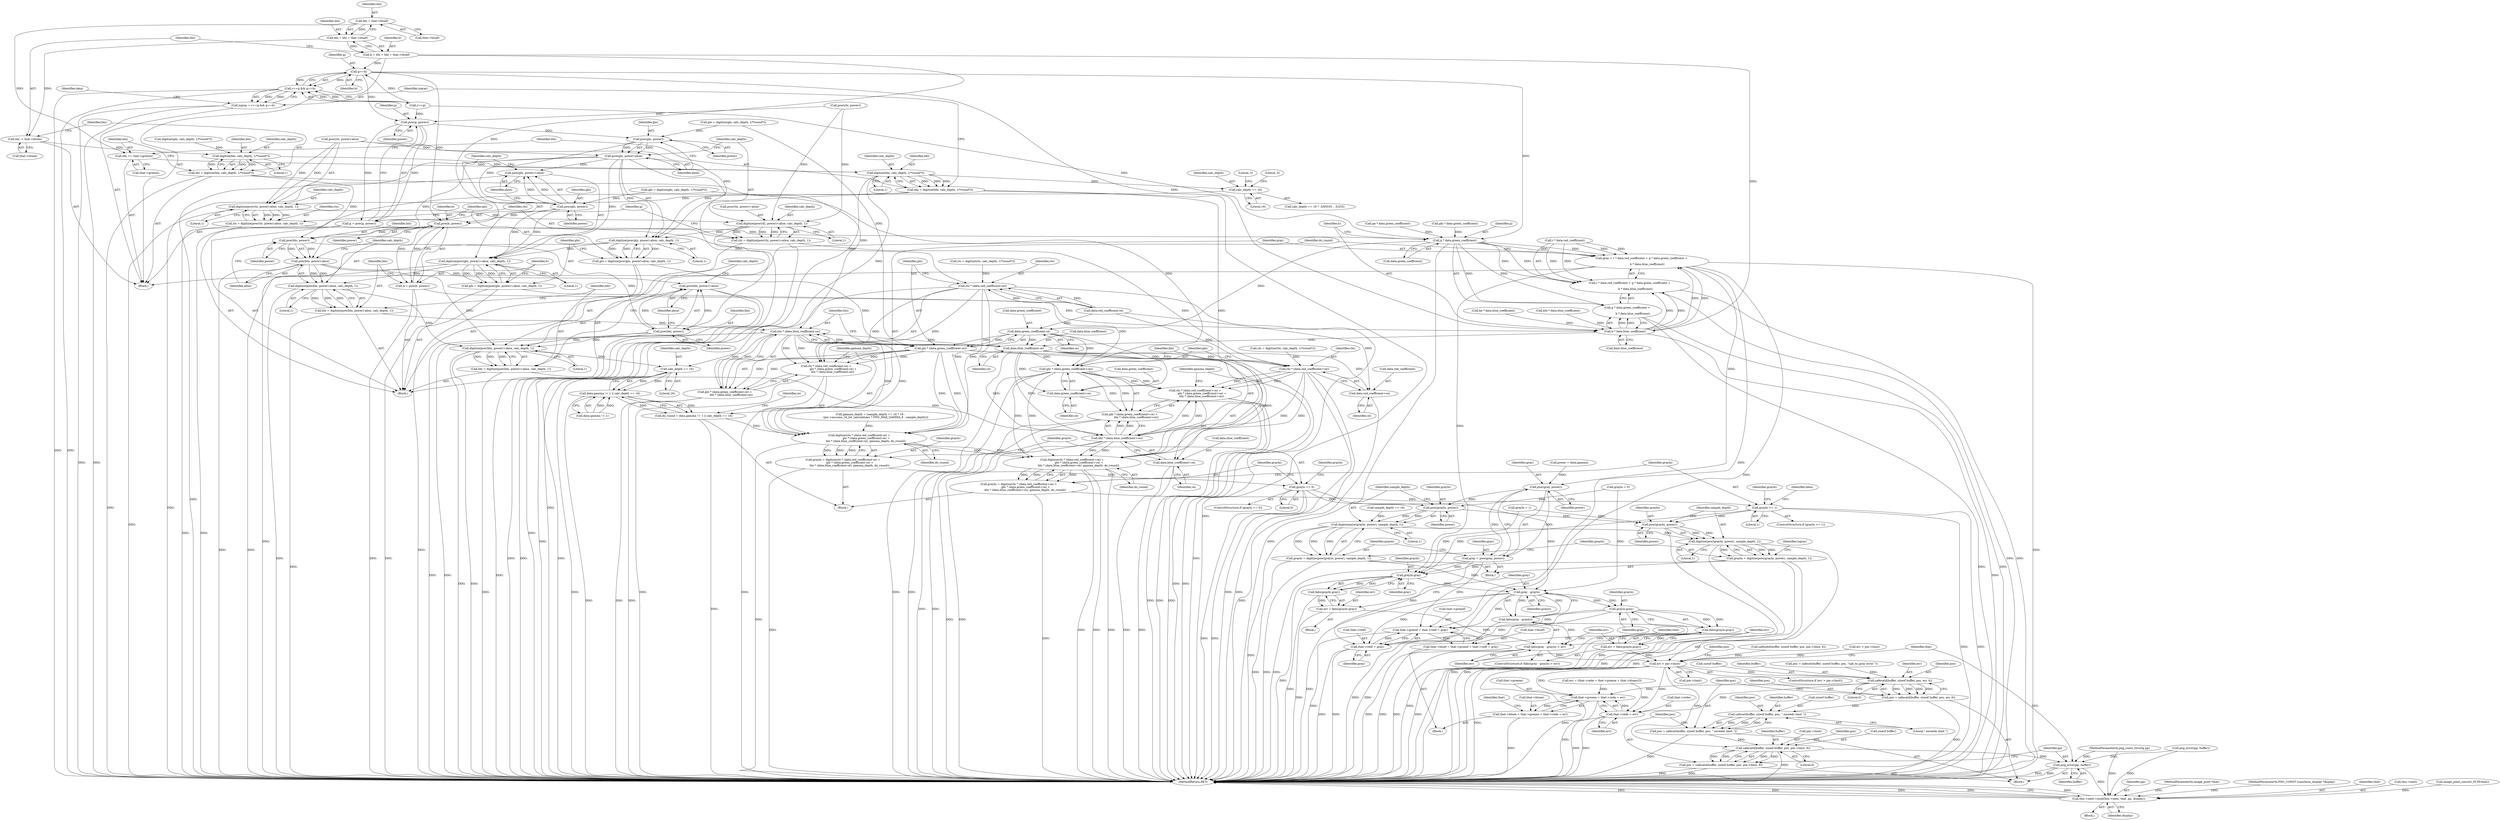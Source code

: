 digraph "1_Android_9d4853418ab2f754c2b63e091c29c5529b8b86ca_77@pointer" {
"1000756" [label="(Call,bhi = that->bluef)"];
"1000754" [label="(Call,blo = bhi = that->bluef)"];
"1000752" [label="(Call,b = blo = bhi = that->bluef)"];
"1000789" [label="(Call,g==b)"];
"1000785" [label="(Call,r==g && g==b)"];
"1000783" [label="(Call,isgray = r==g && g==b)"];
"1000847" [label="(Call,pow(g, power))"];
"1000845" [label="(Call,g = pow(g, power))"];
"1000904" [label="(Call,g * data.green_coefficient)"];
"1000895" [label="(Call,gray = r * data.red_coefficient + g * data.green_coefficient +\n\n             b * data.blue_coefficient)"];
"1001018" [label="(Call,pow(gray, power))"];
"1001016" [label="(Call,gray = pow(gray, power))"];
"1001059" [label="(Call,grayhi-gray)"];
"1001058" [label="(Call,fabs(grayhi-gray))"];
"1001056" [label="(Call,err = fabs(grayhi-gray))"];
"1001063" [label="(Call,fabs(gray - graylo) > err)"];
"1001076" [label="(Call,err > pm->limit)"];
"1001097" [label="(Call,safecatd(buffer, sizeof buffer, pos, err, 6))"];
"1001095" [label="(Call,pos = safecatd(buffer, sizeof buffer, pos, err, 6))"];
"1001106" [label="(Call,safecat(buffer, sizeof buffer, pos, \" exceeds limit \"))"];
"1001104" [label="(Call,pos = safecat(buffer, sizeof buffer, pos, \" exceeds limit \"))"];
"1001114" [label="(Call,safecatd(buffer, sizeof buffer, pos, pm->limit, 6))"];
"1001112" [label="(Call,pos = safecatd(buffer, sizeof buffer, pos, pm->limit, 6))"];
"1001123" [label="(Call,png_error(pp, buffer))"];
"1001216" [label="(Call,this->next->mod(this->next, that, pp, display))"];
"1001143" [label="(Call,that->greene = that->rede = err)"];
"1001139" [label="(Call,that->bluee = that->greene = that->rede = err)"];
"1001147" [label="(Call,that->rede = err)"];
"1001065" [label="(Call,gray - graylo)"];
"1001064" [label="(Call,fabs(gray - graylo))"];
"1001072" [label="(Call,graylo-gray)"];
"1001071" [label="(Call,fabs(graylo-gray))"];
"1001069" [label="(Call,err = fabs(graylo-gray))"];
"1001130" [label="(Call,that->greenf = that->redf = gray)"];
"1001126" [label="(Call,that->bluef = that->greenf = that->redf = gray)"];
"1001134" [label="(Call,that->redf = gray)"];
"1001024" [label="(Call,pow(graylo, power))"];
"1001023" [label="(Call,digitize(pow(graylo, power), sample_depth, 1))"];
"1001021" [label="(Call,graylo = digitize(pow(graylo, power), sample_depth, 1))"];
"1001031" [label="(Call,digitize(pow(grayhi, power), sample_depth, 1))"];
"1001029" [label="(Call,grayhi = digitize(pow(grayhi, power), sample_depth, 1))"];
"1001032" [label="(Call,pow(grayhi, power))"];
"1000897" [label="(Call,r * data.red_coefficient + g * data.green_coefficient +\n\n             b * data.blue_coefficient)"];
"1000903" [label="(Call,g * data.green_coefficient +\n\n             b * data.blue_coefficient)"];
"1000947" [label="(Call,data.green_coefficient-ce)"];
"1000945" [label="(Call,glo * (data.green_coefficient-ce))"];
"1000935" [label="(Call,digitize(rlo * (data.red_coefficient-ce) +\n                glo * (data.green_coefficient-ce) +\n               blo * (data.blue_coefficient-ce), gamma_depth, do_round))"];
"1000933" [label="(Call,graylo = digitize(rlo * (data.red_coefficient-ce) +\n                glo * (data.green_coefficient-ce) +\n               blo * (data.blue_coefficient-ce), gamma_depth, do_round))"];
"1000962" [label="(Call,graylo <= 0)"];
"1000970" [label="(Call,digitize(rhi * (data.red_coefficient+ce) +\n                ghi * (data.green_coefficient+ce) +\n               bhi * (data.blue_coefficient+ce), gamma_depth, do_round))"];
"1000968" [label="(Call,grayhi = digitize(rhi * (data.red_coefficient+ce) +\n                ghi * (data.green_coefficient+ce) +\n               bhi * (data.blue_coefficient+ce), gamma_depth, do_round))"];
"1000997" [label="(Call,grayhi >= 1)"];
"1000936" [label="(Call,rlo * (data.red_coefficient-ce) +\n                glo * (data.green_coefficient-ce) +\n               blo * (data.blue_coefficient-ce))"];
"1000944" [label="(Call,glo * (data.green_coefficient-ce) +\n               blo * (data.blue_coefficient-ce))"];
"1000954" [label="(Call,data.blue_coefficient-ce)"];
"1000952" [label="(Call,blo * (data.blue_coefficient-ce))"];
"1000972" [label="(Call,rhi * (data.red_coefficient+ce))"];
"1000971" [label="(Call,rhi * (data.red_coefficient+ce) +\n                ghi * (data.green_coefficient+ce) +\n               bhi * (data.blue_coefficient+ce))"];
"1000974" [label="(Call,data.red_coefficient+ce)"];
"1000980" [label="(Call,ghi * (data.green_coefficient+ce))"];
"1000979" [label="(Call,ghi * (data.green_coefficient+ce) +\n               bhi * (data.blue_coefficient+ce))"];
"1000982" [label="(Call,data.green_coefficient+ce)"];
"1000987" [label="(Call,bhi * (data.blue_coefficient+ce))"];
"1000989" [label="(Call,data.blue_coefficient+ce)"];
"1000854" [label="(Call,pow(glo, power))"];
"1000853" [label="(Call,pow(glo, power)-abse)"];
"1000852" [label="(Call,digitize(pow(glo, power)-abse, calc_depth, 1))"];
"1000850" [label="(Call,glo = digitize(pow(glo, power)-abse, calc_depth, 1))"];
"1000862" [label="(Call,digitize(pow(ghi, power)+abse, calc_depth, 1))"];
"1000860" [label="(Call,ghi = digitize(pow(ghi, power)+abse, calc_depth, 1))"];
"1000877" [label="(Call,digitize(pow(blo, power)-abse, calc_depth, 1))"];
"1000875" [label="(Call,blo = digitize(pow(blo, power)-abse, calc_depth, 1))"];
"1000887" [label="(Call,digitize(pow(bhi, power)+abse, calc_depth, 1))"];
"1000885" [label="(Call,bhi = digitize(pow(bhi, power)+abse, calc_depth, 1))"];
"1000924" [label="(Call,calc_depth == 16)"];
"1000918" [label="(Call,data.gamma != 1 || calc_depth == 16)"];
"1000916" [label="(Call,do_round = data.gamma != 1 || calc_depth == 16)"];
"1000863" [label="(Call,pow(ghi, power)+abse)"];
"1000878" [label="(Call,pow(blo, power)-abse)"];
"1000888" [label="(Call,pow(bhi, power)+abse)"];
"1000864" [label="(Call,pow(ghi, power))"];
"1000872" [label="(Call,pow(b, power))"];
"1000870" [label="(Call,b = pow(b, power))"];
"1000909" [label="(Call,b * data.blue_coefficient)"];
"1000879" [label="(Call,pow(blo, power))"];
"1000889" [label="(Call,pow(bhi, power))"];
"1000761" [label="(Call,blo -= that->bluee)"];
"1000768" [label="(Call,digitize(blo, calc_depth, 1/*round*/))"];
"1000766" [label="(Call,blo = digitize(blo, calc_depth, 1/*round*/))"];
"1000779" [label="(Call,digitize(bhi, calc_depth, 1/*round*/))"];
"1000777" [label="(Call,bhi = digitize(bhi, calc_depth, 1/*round*/))"];
"1000811" [label="(Call,calc_depth == 16)"];
"1000827" [label="(Call,digitize(pow(rlo, power)-abse, calc_depth, 1))"];
"1000825" [label="(Call,rlo = digitize(pow(rlo, power)-abse, calc_depth, 1))"];
"1000937" [label="(Call,rlo * (data.red_coefficient-ce))"];
"1000837" [label="(Call,digitize(pow(rhi, power)+abse, calc_depth, 1))"];
"1000835" [label="(Call,rhi = digitize(pow(rhi, power)+abse, calc_depth, 1))"];
"1000772" [label="(Call,bhi += that->greene)"];
"1000746" [label="(Call,ghi = digitize(ghi, calc_depth, 1/*round*/))"];
"1001101" [label="(Identifier,pos)"];
"1000812" [label="(Identifier,calc_depth)"];
"1000897" [label="(Call,r * data.red_coefficient + g * data.green_coefficient +\n\n             b * data.blue_coefficient)"];
"1000250" [label="(Call,ge * data.green_coefficient)"];
"1001032" [label="(Call,pow(grayhi, power))"];
"1001000" [label="(Call,grayhi = 1)"];
"1000953" [label="(Identifier,blo)"];
"1000990" [label="(Call,data.blue_coefficient)"];
"1000889" [label="(Call,pow(bhi, power))"];
"1000879" [label="(Call,pow(blo, power))"];
"1000781" [label="(Identifier,calc_depth)"];
"1001123" [label="(Call,png_error(pp, buffer))"];
"1000847" [label="(Call,pow(g, power))"];
"1000874" [label="(Identifier,power)"];
"1000851" [label="(Identifier,glo)"];
"1000854" [label="(Call,pow(glo, power))"];
"1001097" [label="(Call,safecatd(buffer, sizeof buffer, pos, err, 6))"];
"1000858" [label="(Identifier,calc_depth)"];
"1001221" [label="(Identifier,pp)"];
"1000835" [label="(Call,rhi = digitize(pow(rhi, power)+abse, calc_depth, 1))"];
"1001057" [label="(Identifier,err)"];
"1000959" [label="(Identifier,gamma_depth)"];
"1000754" [label="(Call,blo = bhi = that->bluef)"];
"1000865" [label="(Identifier,ghi)"];
"1000748" [label="(Call,digitize(ghi, calc_depth, 1/*round*/))"];
"1000887" [label="(Call,digitize(pow(bhi, power)+abse, calc_depth, 1))"];
"1000782" [label="(Literal,1)"];
"1000970" [label="(Call,digitize(rhi * (data.red_coefficient+ce) +\n                ghi * (data.green_coefficient+ce) +\n               bhi * (data.blue_coefficient+ce), gamma_depth, do_round))"];
"1000778" [label="(Identifier,bhi)"];
"1001072" [label="(Call,graylo-gray)"];
"1000998" [label="(Identifier,grayhi)"];
"1001223" [label="(MethodReturn,RET)"];
"1001033" [label="(Identifier,grayhi)"];
"1000939" [label="(Call,data.red_coefficient-ce)"];
"1000828" [label="(Call,pow(rlo, power)-abse)"];
"1001115" [label="(Identifier,buffer)"];
"1000773" [label="(Identifier,bhi)"];
"1000836" [label="(Identifier,rhi)"];
"1001151" [label="(Identifier,err)"];
"1000762" [label="(Identifier,blo)"];
"1001140" [label="(Call,that->bluee)"];
"1000890" [label="(Identifier,bhi)"];
"1000127" [label="(Block,)"];
"1000936" [label="(Call,rlo * (data.red_coefficient-ce) +\n                glo * (data.green_coefficient-ce) +\n               blo * (data.blue_coefficient-ce))"];
"1000896" [label="(Identifier,gray)"];
"1001095" [label="(Call,pos = safecatd(buffer, sizeof buffer, pos, err, 6))"];
"1001023" [label="(Call,digitize(pow(graylo, power), sample_depth, 1))"];
"1001131" [label="(Call,that->greenf)"];
"1000894" [label="(Literal,1)"];
"1001114" [label="(Call,safecatd(buffer, sizeof buffer, pos, pm->limit, 6))"];
"1001119" [label="(Call,pm->limit)"];
"1001216" [label="(Call,this->next->mod(this->next, that, pp, display))"];
"1000954" [label="(Call,data.blue_coefficient-ce)"];
"1000898" [label="(Call,r * data.red_coefficient)"];
"1000966" [label="(Identifier,graylo)"];
"1000971" [label="(Call,rhi * (data.red_coefficient+ce) +\n                ghi * (data.green_coefficient+ce) +\n               bhi * (data.blue_coefficient+ce))"];
"1000974" [label="(Call,data.red_coefficient+ce)"];
"1000969" [label="(Identifier,grayhi)"];
"1001099" [label="(Call,sizeof buffer)"];
"1001128" [label="(Identifier,that)"];
"1000839" [label="(Call,pow(rhi, power))"];
"1000783" [label="(Call,isgray = r==g && g==b)"];
"1001110" [label="(Identifier,pos)"];
"1001064" [label="(Call,fabs(gray - graylo))"];
"1001038" [label="(Identifier,isgray)"];
"1000886" [label="(Identifier,bhi)"];
"1000892" [label="(Identifier,abse)"];
"1000818" [label="(Literal,.5)"];
"1000758" [label="(Call,that->bluef)"];
"1000715" [label="(Call,rhi = digitize(rhi, calc_depth, 1/*round*/))"];
"1001034" [label="(Identifier,power)"];
"1000780" [label="(Identifier,bhi)"];
"1000929" [label="(Identifier,ce)"];
"1001001" [label="(Identifier,grayhi)"];
"1000951" [label="(Identifier,ce)"];
"1000834" [label="(Literal,1)"];
"1000522" [label="(Call,ghi * data.green_coefficient)"];
"1001019" [label="(Identifier,gray)"];
"1001006" [label="(Identifier,data)"];
"1000871" [label="(Identifier,b)"];
"1000888" [label="(Call,pow(bhi, power)+abse)"];
"1001031" [label="(Call,digitize(pow(grayhi, power), sample_depth, 1))"];
"1001134" [label="(Call,that->redf = gray)"];
"1000909" [label="(Call,b * data.blue_coefficient)"];
"1001024" [label="(Call,pow(graylo, power))"];
"1001125" [label="(Identifier,buffer)"];
"1001122" [label="(Literal,6)"];
"1000777" [label="(Call,bhi = digitize(bhi, calc_depth, 1/*round*/))"];
"1000918" [label="(Call,data.gamma != 1 || calc_depth == 16)"];
"1000771" [label="(Literal,1)"];
"1000849" [label="(Identifier,power)"];
"1000810" [label="(Call,calc_depth == 16 ? .5/65535 : .5/255)"];
"1000768" [label="(Call,digitize(blo, calc_depth, 1/*round*/))"];
"1001016" [label="(Call,gray = pow(gray, power))"];
"1001026" [label="(Identifier,power)"];
"1000917" [label="(Identifier,do_round)"];
"1001113" [label="(Identifier,pos)"];
"1001222" [label="(Identifier,display)"];
"1000960" [label="(Identifier,do_round)"];
"1000766" [label="(Call,blo = digitize(blo, calc_depth, 1/*round*/))"];
"1001148" [label="(Call,that->rede)"];
"1000964" [label="(Literal,0)"];
"1000868" [label="(Identifier,calc_depth)"];
"1000911" [label="(Call,data.blue_coefficient)"];
"1000875" [label="(Call,blo = digitize(pow(blo, power)-abse, calc_depth, 1))"];
"1000815" [label="(Literal,.5)"];
"1001061" [label="(Identifier,gray)"];
"1001107" [label="(Identifier,buffer)"];
"1000962" [label="(Call,graylo <= 0)"];
"1000642" [label="(Block,)"];
"1000872" [label="(Call,pow(b, power))"];
"1001118" [label="(Identifier,pos)"];
"1001144" [label="(Call,that->greene)"];
"1000938" [label="(Identifier,rlo)"];
"1001078" [label="(Call,pm->limit)"];
"1000884" [label="(Literal,1)"];
"1001155" [label="(Identifier,that)"];
"1000987" [label="(Call,bhi * (data.blue_coefficient+ce))"];
"1001103" [label="(Literal,6)"];
"1000926" [label="(Literal,16)"];
"1000906" [label="(Call,data.green_coefficient)"];
"1001059" [label="(Call,grayhi-gray)"];
"1000916" [label="(Call,do_round = data.gamma != 1 || calc_depth == 16)"];
"1001067" [label="(Identifier,graylo)"];
"1001070" [label="(Identifier,err)"];
"1000882" [label="(Identifier,abse)"];
"1001147" [label="(Call,that->rede = err)"];
"1000999" [label="(Literal,1)"];
"1000786" [label="(Call,r==g)"];
"1000914" [label="(Block,)"];
"1000885" [label="(Call,bhi = digitize(pow(bhi, power)+abse, calc_depth, 1))"];
"1000125" [label="(MethodParameterIn,png_const_structp pp)"];
"1000955" [label="(Call,data.blue_coefficient)"];
"1000877" [label="(Call,digitize(pow(blo, power)-abse, calc_depth, 1))"];
"1001062" [label="(ControlStructure,if (fabs(gray - graylo) > err))"];
"1000844" [label="(Literal,1)"];
"1000755" [label="(Identifier,blo)"];
"1000972" [label="(Call,rhi * (data.red_coefficient+ce))"];
"1000903" [label="(Call,g * data.green_coefficient +\n\n             b * data.blue_coefficient)"];
"1001075" [label="(ControlStructure,if (err > pm->limit))"];
"1001141" [label="(Identifier,that)"];
"1000919" [label="(Call,data.gamma != 1)"];
"1001065" [label="(Call,gray - graylo)"];
"1001021" [label="(Call,graylo = digitize(pow(graylo, power), sample_depth, 1))"];
"1000779" [label="(Call,digitize(bhi, calc_depth, 1/*round*/))"];
"1000968" [label="(Call,grayhi = digitize(rhi * (data.red_coefficient+ce) +\n                ghi * (data.green_coefficient+ce) +\n               bhi * (data.blue_coefficient+ce), gamma_depth, do_round))"];
"1000989" [label="(Call,data.blue_coefficient+ce)"];
"1001063" [label="(Call,fabs(gray - graylo) > err)"];
"1000869" [label="(Literal,1)"];
"1000833" [label="(Identifier,calc_depth)"];
"1000876" [label="(Identifier,blo)"];
"1000997" [label="(Call,grayhi >= 1)"];
"1000784" [label="(Identifier,isgray)"];
"1000946" [label="(Identifier,glo)"];
"1000893" [label="(Identifier,calc_depth)"];
"1000891" [label="(Identifier,power)"];
"1000846" [label="(Identifier,g)"];
"1001130" [label="(Call,that->greenf = that->redf = gray)"];
"1000795" [label="(Identifier,data)"];
"1000592" [label="(Call,err > pm->limit)"];
"1001039" [label="(Call,err = (that->rede + that->greene + that->bluee)/3)"];
"1001025" [label="(Identifier,graylo)"];
"1000859" [label="(Literal,1)"];
"1000774" [label="(Call,that->greene)"];
"1001096" [label="(Identifier,pos)"];
"1001098" [label="(Identifier,buffer)"];
"1000843" [label="(Identifier,calc_depth)"];
"1000904" [label="(Call,g * data.green_coefficient)"];
"1000124" [label="(MethodParameterIn,image_pixel *that)"];
"1000965" [label="(Call,graylo = 0)"];
"1001111" [label="(Literal,\" exceeds limit \")"];
"1000668" [label="(Call,sample_depth == 16)"];
"1000848" [label="(Identifier,g)"];
"1000924" [label="(Call,calc_depth == 16)"];
"1000825" [label="(Call,rlo = digitize(pow(rlo, power)-abse, calc_depth, 1))"];
"1000256" [label="(Call,be * data.blue_coefficient)"];
"1000126" [label="(MethodParameterIn,PNG_CONST transform_display *display)"];
"1001127" [label="(Call,that->bluef)"];
"1000880" [label="(Identifier,blo)"];
"1001124" [label="(Identifier,pp)"];
"1000982" [label="(Call,data.green_coefficient+ce)"];
"1001143" [label="(Call,that->greene = that->rede = err)"];
"1000870" [label="(Call,b = pow(b, power))"];
"1001112" [label="(Call,pos = safecatd(buffer, sizeof buffer, pos, pm->limit, 6))"];
"1001116" [label="(Call,sizeof buffer)"];
"1001074" [label="(Identifier,gray)"];
"1000944" [label="(Call,glo * (data.green_coefficient-ce) +\n               blo * (data.blue_coefficient-ce))"];
"1001106" [label="(Call,safecat(buffer, sizeof buffer, pos, \" exceeds limit \"))"];
"1001022" [label="(Identifier,graylo)"];
"1000856" [label="(Identifier,power)"];
"1001027" [label="(Identifier,sample_depth)"];
"1000863" [label="(Call,pow(ghi, power)+abse)"];
"1000850" [label="(Call,glo = digitize(pow(glo, power)-abse, calc_depth, 1))"];
"1000772" [label="(Call,bhi += that->greene)"];
"1001060" [label="(Identifier,grayhi)"];
"1001105" [label="(Identifier,pos)"];
"1001104" [label="(Call,pos = safecat(buffer, sizeof buffer, pos, \" exceeds limit \"))"];
"1000528" [label="(Call,bhi * data.blue_coefficient)"];
"1000769" [label="(Identifier,blo)"];
"1001020" [label="(Identifier,power)"];
"1001076" [label="(Call,err > pm->limit)"];
"1000980" [label="(Call,ghi * (data.green_coefficient+ce))"];
"1000958" [label="(Identifier,ce)"];
"1000993" [label="(Identifier,ce)"];
"1001220" [label="(Identifier,that)"];
"1000862" [label="(Call,digitize(pow(ghi, power)+abse, calc_depth, 1))"];
"1000752" [label="(Call,b = blo = bhi = that->bluef)"];
"1001138" [label="(Identifier,gray)"];
"1000994" [label="(Identifier,gamma_depth)"];
"1001018" [label="(Call,pow(gray, power))"];
"1001028" [label="(Literal,1)"];
"1000852" [label="(Call,digitize(pow(glo, power)-abse, calc_depth, 1))"];
"1001009" [label="(Block,)"];
"1000735" [label="(Call,glo = digitize(glo, calc_depth, 1/*round*/))"];
"1001217" [label="(Call,this->next)"];
"1000945" [label="(Call,glo * (data.green_coefficient-ce))"];
"1000963" [label="(Identifier,graylo)"];
"1000860" [label="(Call,ghi = digitize(pow(ghi, power)+abse, calc_depth, 1))"];
"1000995" [label="(Identifier,do_round)"];
"1000895" [label="(Call,gray = r * data.red_coefficient + g * data.green_coefficient +\n\n             b * data.blue_coefficient)"];
"1001029" [label="(Call,grayhi = digitize(pow(grayhi, power), sample_depth, 1))"];
"1001066" [label="(Identifier,gray)"];
"1001030" [label="(Identifier,grayhi)"];
"1001017" [label="(Identifier,gray)"];
"1000866" [label="(Identifier,power)"];
"1000827" [label="(Call,digitize(pow(rlo, power)-abse, calc_depth, 1))"];
"1000753" [label="(Identifier,b)"];
"1000973" [label="(Identifier,rhi)"];
"1000996" [label="(ControlStructure,if (grayhi >= 1))"];
"1000948" [label="(Call,data.green_coefficient)"];
"1000855" [label="(Identifier,glo)"];
"1000761" [label="(Call,blo -= that->bluee)"];
"1001084" [label="(Identifier,pos)"];
"1001139" [label="(Call,that->bluee = that->greene = that->rede = err)"];
"1000979" [label="(Call,ghi * (data.green_coefficient+ce) +\n               bhi * (data.blue_coefficient+ce))"];
"1000838" [label="(Call,pow(rhi, power)+abse)"];
"1000986" [label="(Identifier,ce)"];
"1000639" [label="(Call,png_error(pp, buffer))"];
"1000981" [label="(Identifier,ghi)"];
"1001056" [label="(Call,err = fabs(grayhi-gray))"];
"1000873" [label="(Identifier,b)"];
"1000937" [label="(Call,rlo * (data.red_coefficient-ce))"];
"1000790" [label="(Identifier,g)"];
"1001058" [label="(Call,fabs(grayhi-gray))"];
"1001069" [label="(Call,err = fabs(graylo-gray))"];
"1000878" [label="(Call,pow(blo, power)-abse)"];
"1000826" [label="(Identifier,rlo)"];
"1001068" [label="(Identifier,err)"];
"1000947" [label="(Call,data.green_coefficient-ce)"];
"1001011" [label="(Call,power = data.gamma)"];
"1000935" [label="(Call,digitize(rlo * (data.red_coefficient-ce) +\n                glo * (data.green_coefficient-ce) +\n               blo * (data.blue_coefficient-ce), gamma_depth, do_round))"];
"1001077" [label="(Identifier,err)"];
"1001035" [label="(Identifier,sample_depth)"];
"1000857" [label="(Identifier,abse)"];
"1000770" [label="(Identifier,calc_depth)"];
"1000704" [label="(Call,rlo = digitize(rlo, calc_depth, 1/*round*/))"];
"1000813" [label="(Literal,16)"];
"1000837" [label="(Call,digitize(pow(rhi, power)+abse, calc_depth, 1))"];
"1000910" [label="(Identifier,b)"];
"1000867" [label="(Identifier,abse)"];
"1000767" [label="(Identifier,blo)"];
"1001135" [label="(Call,that->redf)"];
"1000864" [label="(Call,pow(ghi, power))"];
"1000961" [label="(ControlStructure,if (graylo <= 0))"];
"1000145" [label="(Call,image_pixel_convert_PLTE(that))"];
"1000983" [label="(Call,data.green_coefficient)"];
"1000905" [label="(Identifier,g)"];
"1000136" [label="(Block,)"];
"1000952" [label="(Call,blo * (data.blue_coefficient-ce))"];
"1001108" [label="(Call,sizeof buffer)"];
"1000791" [label="(Identifier,b)"];
"1000975" [label="(Call,data.red_coefficient)"];
"1000789" [label="(Call,g==b)"];
"1001087" [label="(Call,pos = safecat(buffer, sizeof buffer, pos, \"rgb_to_gray error \"))"];
"1000988" [label="(Identifier,bhi)"];
"1000883" [label="(Identifier,calc_depth)"];
"1000881" [label="(Identifier,power)"];
"1000845" [label="(Call,g = pow(g, power))"];
"1000978" [label="(Identifier,ce)"];
"1001036" [label="(Literal,1)"];
"1000811" [label="(Call,calc_depth == 16)"];
"1001055" [label="(Block,)"];
"1001081" [label="(Block,)"];
"1001073" [label="(Identifier,graylo)"];
"1000756" [label="(Call,bhi = that->bluef)"];
"1000933" [label="(Call,graylo = digitize(rlo * (data.red_coefficient-ce) +\n                glo * (data.green_coefficient-ce) +\n               blo * (data.blue_coefficient-ce), gamma_depth, do_round))"];
"1000853" [label="(Call,pow(glo, power)-abse)"];
"1000757" [label="(Identifier,bhi)"];
"1000785" [label="(Call,r==g && g==b)"];
"1000630" [label="(Call,safecatd(buffer, sizeof buffer, pos, pm->limit, 6))"];
"1000665" [label="(Call,gamma_depth = (sample_depth == 16 ? 16 :\n            (pm->assume_16_bit_calculations ? PNG_MAX_GAMMA_8 : sample_depth)))"];
"1000861" [label="(Identifier,ghi)"];
"1001126" [label="(Call,that->bluef = that->greenf = that->redf = gray)"];
"1001102" [label="(Identifier,err)"];
"1000763" [label="(Call,that->bluee)"];
"1000925" [label="(Identifier,calc_depth)"];
"1000934" [label="(Identifier,graylo)"];
"1000798" [label="(Block,)"];
"1001071" [label="(Call,fabs(graylo-gray))"];
"1000756" -> "1000754"  [label="AST: "];
"1000756" -> "1000758"  [label="CFG: "];
"1000757" -> "1000756"  [label="AST: "];
"1000758" -> "1000756"  [label="AST: "];
"1000754" -> "1000756"  [label="CFG: "];
"1000756" -> "1000754"  [label="DDG: "];
"1000756" -> "1000772"  [label="DDG: "];
"1000754" -> "1000752"  [label="AST: "];
"1000755" -> "1000754"  [label="AST: "];
"1000752" -> "1000754"  [label="CFG: "];
"1000754" -> "1000752"  [label="DDG: "];
"1000754" -> "1000761"  [label="DDG: "];
"1000752" -> "1000642"  [label="AST: "];
"1000753" -> "1000752"  [label="AST: "];
"1000762" -> "1000752"  [label="CFG: "];
"1000752" -> "1000789"  [label="DDG: "];
"1000752" -> "1000872"  [label="DDG: "];
"1000752" -> "1000909"  [label="DDG: "];
"1000789" -> "1000785"  [label="AST: "];
"1000789" -> "1000791"  [label="CFG: "];
"1000790" -> "1000789"  [label="AST: "];
"1000791" -> "1000789"  [label="AST: "];
"1000785" -> "1000789"  [label="CFG: "];
"1000789" -> "1000785"  [label="DDG: "];
"1000789" -> "1000785"  [label="DDG: "];
"1000786" -> "1000789"  [label="DDG: "];
"1000789" -> "1000847"  [label="DDG: "];
"1000789" -> "1000872"  [label="DDG: "];
"1000789" -> "1000904"  [label="DDG: "];
"1000789" -> "1000909"  [label="DDG: "];
"1000785" -> "1000783"  [label="AST: "];
"1000785" -> "1000786"  [label="CFG: "];
"1000786" -> "1000785"  [label="AST: "];
"1000783" -> "1000785"  [label="CFG: "];
"1000785" -> "1001223"  [label="DDG: "];
"1000785" -> "1001223"  [label="DDG: "];
"1000785" -> "1000783"  [label="DDG: "];
"1000785" -> "1000783"  [label="DDG: "];
"1000786" -> "1000785"  [label="DDG: "];
"1000786" -> "1000785"  [label="DDG: "];
"1000783" -> "1000642"  [label="AST: "];
"1000784" -> "1000783"  [label="AST: "];
"1000795" -> "1000783"  [label="CFG: "];
"1000783" -> "1001223"  [label="DDG: "];
"1000783" -> "1001223"  [label="DDG: "];
"1000847" -> "1000845"  [label="AST: "];
"1000847" -> "1000849"  [label="CFG: "];
"1000848" -> "1000847"  [label="AST: "];
"1000849" -> "1000847"  [label="AST: "];
"1000845" -> "1000847"  [label="CFG: "];
"1000847" -> "1000845"  [label="DDG: "];
"1000847" -> "1000845"  [label="DDG: "];
"1000786" -> "1000847"  [label="DDG: "];
"1000839" -> "1000847"  [label="DDG: "];
"1000847" -> "1000854"  [label="DDG: "];
"1000845" -> "1000798"  [label="AST: "];
"1000846" -> "1000845"  [label="AST: "];
"1000851" -> "1000845"  [label="CFG: "];
"1000845" -> "1001223"  [label="DDG: "];
"1000845" -> "1000904"  [label="DDG: "];
"1000904" -> "1000903"  [label="AST: "];
"1000904" -> "1000906"  [label="CFG: "];
"1000905" -> "1000904"  [label="AST: "];
"1000906" -> "1000904"  [label="AST: "];
"1000910" -> "1000904"  [label="CFG: "];
"1000904" -> "1001223"  [label="DDG: "];
"1000904" -> "1000895"  [label="DDG: "];
"1000904" -> "1000895"  [label="DDG: "];
"1000904" -> "1000897"  [label="DDG: "];
"1000904" -> "1000897"  [label="DDG: "];
"1000904" -> "1000903"  [label="DDG: "];
"1000904" -> "1000903"  [label="DDG: "];
"1000786" -> "1000904"  [label="DDG: "];
"1000522" -> "1000904"  [label="DDG: "];
"1000250" -> "1000904"  [label="DDG: "];
"1000904" -> "1000947"  [label="DDG: "];
"1000895" -> "1000642"  [label="AST: "];
"1000895" -> "1000897"  [label="CFG: "];
"1000896" -> "1000895"  [label="AST: "];
"1000897" -> "1000895"  [label="AST: "];
"1000917" -> "1000895"  [label="CFG: "];
"1000895" -> "1001223"  [label="DDG: "];
"1000898" -> "1000895"  [label="DDG: "];
"1000898" -> "1000895"  [label="DDG: "];
"1000909" -> "1000895"  [label="DDG: "];
"1000909" -> "1000895"  [label="DDG: "];
"1000895" -> "1001018"  [label="DDG: "];
"1000895" -> "1001059"  [label="DDG: "];
"1000895" -> "1001130"  [label="DDG: "];
"1000895" -> "1001134"  [label="DDG: "];
"1001018" -> "1001016"  [label="AST: "];
"1001018" -> "1001020"  [label="CFG: "];
"1001019" -> "1001018"  [label="AST: "];
"1001020" -> "1001018"  [label="AST: "];
"1001016" -> "1001018"  [label="CFG: "];
"1001018" -> "1001016"  [label="DDG: "];
"1001018" -> "1001016"  [label="DDG: "];
"1001011" -> "1001018"  [label="DDG: "];
"1001018" -> "1001024"  [label="DDG: "];
"1001016" -> "1001009"  [label="AST: "];
"1001017" -> "1001016"  [label="AST: "];
"1001022" -> "1001016"  [label="CFG: "];
"1001016" -> "1001223"  [label="DDG: "];
"1001016" -> "1001059"  [label="DDG: "];
"1001016" -> "1001130"  [label="DDG: "];
"1001016" -> "1001134"  [label="DDG: "];
"1001059" -> "1001058"  [label="AST: "];
"1001059" -> "1001061"  [label="CFG: "];
"1001060" -> "1001059"  [label="AST: "];
"1001061" -> "1001059"  [label="AST: "];
"1001058" -> "1001059"  [label="CFG: "];
"1001059" -> "1001223"  [label="DDG: "];
"1001059" -> "1001058"  [label="DDG: "];
"1001059" -> "1001058"  [label="DDG: "];
"1000997" -> "1001059"  [label="DDG: "];
"1001000" -> "1001059"  [label="DDG: "];
"1001029" -> "1001059"  [label="DDG: "];
"1001059" -> "1001065"  [label="DDG: "];
"1001058" -> "1001056"  [label="AST: "];
"1001056" -> "1001058"  [label="CFG: "];
"1001058" -> "1001223"  [label="DDG: "];
"1001058" -> "1001056"  [label="DDG: "];
"1001056" -> "1001055"  [label="AST: "];
"1001057" -> "1001056"  [label="AST: "];
"1001066" -> "1001056"  [label="CFG: "];
"1001056" -> "1001223"  [label="DDG: "];
"1001056" -> "1001063"  [label="DDG: "];
"1001063" -> "1001062"  [label="AST: "];
"1001063" -> "1001068"  [label="CFG: "];
"1001064" -> "1001063"  [label="AST: "];
"1001068" -> "1001063"  [label="AST: "];
"1001070" -> "1001063"  [label="CFG: "];
"1001077" -> "1001063"  [label="CFG: "];
"1001063" -> "1001223"  [label="DDG: "];
"1001063" -> "1001223"  [label="DDG: "];
"1001064" -> "1001063"  [label="DDG: "];
"1001063" -> "1001076"  [label="DDG: "];
"1001076" -> "1001075"  [label="AST: "];
"1001076" -> "1001078"  [label="CFG: "];
"1001077" -> "1001076"  [label="AST: "];
"1001078" -> "1001076"  [label="AST: "];
"1001084" -> "1001076"  [label="CFG: "];
"1001128" -> "1001076"  [label="CFG: "];
"1001076" -> "1001223"  [label="DDG: "];
"1001076" -> "1001223"  [label="DDG: "];
"1001069" -> "1001076"  [label="DDG: "];
"1000630" -> "1001076"  [label="DDG: "];
"1000592" -> "1001076"  [label="DDG: "];
"1001076" -> "1001097"  [label="DDG: "];
"1001076" -> "1001114"  [label="DDG: "];
"1001076" -> "1001143"  [label="DDG: "];
"1001076" -> "1001147"  [label="DDG: "];
"1001097" -> "1001095"  [label="AST: "];
"1001097" -> "1001103"  [label="CFG: "];
"1001098" -> "1001097"  [label="AST: "];
"1001099" -> "1001097"  [label="AST: "];
"1001101" -> "1001097"  [label="AST: "];
"1001102" -> "1001097"  [label="AST: "];
"1001103" -> "1001097"  [label="AST: "];
"1001095" -> "1001097"  [label="CFG: "];
"1001097" -> "1001095"  [label="DDG: "];
"1001097" -> "1001095"  [label="DDG: "];
"1001097" -> "1001095"  [label="DDG: "];
"1001097" -> "1001095"  [label="DDG: "];
"1001087" -> "1001097"  [label="DDG: "];
"1001097" -> "1001143"  [label="DDG: "];
"1001097" -> "1001147"  [label="DDG: "];
"1001095" -> "1001081"  [label="AST: "];
"1001096" -> "1001095"  [label="AST: "];
"1001105" -> "1001095"  [label="CFG: "];
"1001095" -> "1001223"  [label="DDG: "];
"1001095" -> "1001106"  [label="DDG: "];
"1001106" -> "1001104"  [label="AST: "];
"1001106" -> "1001111"  [label="CFG: "];
"1001107" -> "1001106"  [label="AST: "];
"1001108" -> "1001106"  [label="AST: "];
"1001110" -> "1001106"  [label="AST: "];
"1001111" -> "1001106"  [label="AST: "];
"1001104" -> "1001106"  [label="CFG: "];
"1001106" -> "1001104"  [label="DDG: "];
"1001106" -> "1001104"  [label="DDG: "];
"1001106" -> "1001104"  [label="DDG: "];
"1001104" -> "1001081"  [label="AST: "];
"1001105" -> "1001104"  [label="AST: "];
"1001113" -> "1001104"  [label="CFG: "];
"1001104" -> "1001223"  [label="DDG: "];
"1001104" -> "1001114"  [label="DDG: "];
"1001114" -> "1001112"  [label="AST: "];
"1001114" -> "1001122"  [label="CFG: "];
"1001115" -> "1001114"  [label="AST: "];
"1001116" -> "1001114"  [label="AST: "];
"1001118" -> "1001114"  [label="AST: "];
"1001119" -> "1001114"  [label="AST: "];
"1001122" -> "1001114"  [label="AST: "];
"1001112" -> "1001114"  [label="CFG: "];
"1001114" -> "1001223"  [label="DDG: "];
"1001114" -> "1001112"  [label="DDG: "];
"1001114" -> "1001112"  [label="DDG: "];
"1001114" -> "1001112"  [label="DDG: "];
"1001114" -> "1001112"  [label="DDG: "];
"1001114" -> "1001123"  [label="DDG: "];
"1001112" -> "1001081"  [label="AST: "];
"1001113" -> "1001112"  [label="AST: "];
"1001124" -> "1001112"  [label="CFG: "];
"1001112" -> "1001223"  [label="DDG: "];
"1001112" -> "1001223"  [label="DDG: "];
"1001123" -> "1001081"  [label="AST: "];
"1001123" -> "1001125"  [label="CFG: "];
"1001124" -> "1001123"  [label="AST: "];
"1001125" -> "1001123"  [label="AST: "];
"1001128" -> "1001123"  [label="CFG: "];
"1001123" -> "1001223"  [label="DDG: "];
"1001123" -> "1001223"  [label="DDG: "];
"1000639" -> "1001123"  [label="DDG: "];
"1000125" -> "1001123"  [label="DDG: "];
"1001123" -> "1001216"  [label="DDG: "];
"1001216" -> "1000127"  [label="AST: "];
"1001216" -> "1001222"  [label="CFG: "];
"1001217" -> "1001216"  [label="AST: "];
"1001220" -> "1001216"  [label="AST: "];
"1001221" -> "1001216"  [label="AST: "];
"1001222" -> "1001216"  [label="AST: "];
"1001223" -> "1001216"  [label="CFG: "];
"1001216" -> "1001223"  [label="DDG: "];
"1001216" -> "1001223"  [label="DDG: "];
"1001216" -> "1001223"  [label="DDG: "];
"1001216" -> "1001223"  [label="DDG: "];
"1001216" -> "1001223"  [label="DDG: "];
"1000145" -> "1001216"  [label="DDG: "];
"1000124" -> "1001216"  [label="DDG: "];
"1000639" -> "1001216"  [label="DDG: "];
"1000125" -> "1001216"  [label="DDG: "];
"1000126" -> "1001216"  [label="DDG: "];
"1001143" -> "1001139"  [label="AST: "];
"1001143" -> "1001147"  [label="CFG: "];
"1001144" -> "1001143"  [label="AST: "];
"1001147" -> "1001143"  [label="AST: "];
"1001139" -> "1001143"  [label="CFG: "];
"1001143" -> "1001223"  [label="DDG: "];
"1001143" -> "1001139"  [label="DDG: "];
"1001147" -> "1001143"  [label="DDG: "];
"1001039" -> "1001143"  [label="DDG: "];
"1001139" -> "1000136"  [label="AST: "];
"1001140" -> "1001139"  [label="AST: "];
"1001155" -> "1001139"  [label="CFG: "];
"1001139" -> "1001223"  [label="DDG: "];
"1001147" -> "1001151"  [label="CFG: "];
"1001148" -> "1001147"  [label="AST: "];
"1001151" -> "1001147"  [label="AST: "];
"1001147" -> "1001223"  [label="DDG: "];
"1001147" -> "1001223"  [label="DDG: "];
"1001039" -> "1001147"  [label="DDG: "];
"1001065" -> "1001064"  [label="AST: "];
"1001065" -> "1001067"  [label="CFG: "];
"1001066" -> "1001065"  [label="AST: "];
"1001067" -> "1001065"  [label="AST: "];
"1001064" -> "1001065"  [label="CFG: "];
"1001065" -> "1001223"  [label="DDG: "];
"1001065" -> "1001064"  [label="DDG: "];
"1001065" -> "1001064"  [label="DDG: "];
"1000965" -> "1001065"  [label="DDG: "];
"1000962" -> "1001065"  [label="DDG: "];
"1001021" -> "1001065"  [label="DDG: "];
"1001065" -> "1001072"  [label="DDG: "];
"1001065" -> "1001072"  [label="DDG: "];
"1001065" -> "1001130"  [label="DDG: "];
"1001065" -> "1001134"  [label="DDG: "];
"1001068" -> "1001064"  [label="CFG: "];
"1001064" -> "1001223"  [label="DDG: "];
"1001072" -> "1001071"  [label="AST: "];
"1001072" -> "1001074"  [label="CFG: "];
"1001073" -> "1001072"  [label="AST: "];
"1001074" -> "1001072"  [label="AST: "];
"1001071" -> "1001072"  [label="CFG: "];
"1001072" -> "1001223"  [label="DDG: "];
"1001072" -> "1001071"  [label="DDG: "];
"1001072" -> "1001071"  [label="DDG: "];
"1001072" -> "1001130"  [label="DDG: "];
"1001072" -> "1001134"  [label="DDG: "];
"1001071" -> "1001069"  [label="AST: "];
"1001069" -> "1001071"  [label="CFG: "];
"1001071" -> "1001223"  [label="DDG: "];
"1001071" -> "1001069"  [label="DDG: "];
"1001069" -> "1001062"  [label="AST: "];
"1001070" -> "1001069"  [label="AST: "];
"1001077" -> "1001069"  [label="CFG: "];
"1001069" -> "1001223"  [label="DDG: "];
"1001130" -> "1001126"  [label="AST: "];
"1001130" -> "1001134"  [label="CFG: "];
"1001131" -> "1001130"  [label="AST: "];
"1001134" -> "1001130"  [label="AST: "];
"1001126" -> "1001130"  [label="CFG: "];
"1001130" -> "1001223"  [label="DDG: "];
"1001130" -> "1001126"  [label="DDG: "];
"1001134" -> "1001130"  [label="DDG: "];
"1001126" -> "1000136"  [label="AST: "];
"1001127" -> "1001126"  [label="AST: "];
"1001141" -> "1001126"  [label="CFG: "];
"1001126" -> "1001223"  [label="DDG: "];
"1001134" -> "1001138"  [label="CFG: "];
"1001135" -> "1001134"  [label="AST: "];
"1001138" -> "1001134"  [label="AST: "];
"1001134" -> "1001223"  [label="DDG: "];
"1001134" -> "1001223"  [label="DDG: "];
"1001024" -> "1001023"  [label="AST: "];
"1001024" -> "1001026"  [label="CFG: "];
"1001025" -> "1001024"  [label="AST: "];
"1001026" -> "1001024"  [label="AST: "];
"1001027" -> "1001024"  [label="CFG: "];
"1001024" -> "1001023"  [label="DDG: "];
"1001024" -> "1001023"  [label="DDG: "];
"1000965" -> "1001024"  [label="DDG: "];
"1000962" -> "1001024"  [label="DDG: "];
"1001024" -> "1001032"  [label="DDG: "];
"1001023" -> "1001021"  [label="AST: "];
"1001023" -> "1001028"  [label="CFG: "];
"1001027" -> "1001023"  [label="AST: "];
"1001028" -> "1001023"  [label="AST: "];
"1001021" -> "1001023"  [label="CFG: "];
"1001023" -> "1001223"  [label="DDG: "];
"1001023" -> "1001021"  [label="DDG: "];
"1001023" -> "1001021"  [label="DDG: "];
"1001023" -> "1001021"  [label="DDG: "];
"1000668" -> "1001023"  [label="DDG: "];
"1001023" -> "1001031"  [label="DDG: "];
"1001021" -> "1001009"  [label="AST: "];
"1001022" -> "1001021"  [label="AST: "];
"1001030" -> "1001021"  [label="CFG: "];
"1001021" -> "1001223"  [label="DDG: "];
"1001021" -> "1001223"  [label="DDG: "];
"1001031" -> "1001029"  [label="AST: "];
"1001031" -> "1001036"  [label="CFG: "];
"1001032" -> "1001031"  [label="AST: "];
"1001035" -> "1001031"  [label="AST: "];
"1001036" -> "1001031"  [label="AST: "];
"1001029" -> "1001031"  [label="CFG: "];
"1001031" -> "1001223"  [label="DDG: "];
"1001031" -> "1001223"  [label="DDG: "];
"1001031" -> "1001029"  [label="DDG: "];
"1001031" -> "1001029"  [label="DDG: "];
"1001031" -> "1001029"  [label="DDG: "];
"1001032" -> "1001031"  [label="DDG: "];
"1001032" -> "1001031"  [label="DDG: "];
"1001029" -> "1001009"  [label="AST: "];
"1001030" -> "1001029"  [label="AST: "];
"1001038" -> "1001029"  [label="CFG: "];
"1001029" -> "1001223"  [label="DDG: "];
"1001029" -> "1001223"  [label="DDG: "];
"1001032" -> "1001034"  [label="CFG: "];
"1001033" -> "1001032"  [label="AST: "];
"1001034" -> "1001032"  [label="AST: "];
"1001035" -> "1001032"  [label="CFG: "];
"1001032" -> "1001223"  [label="DDG: "];
"1000997" -> "1001032"  [label="DDG: "];
"1001000" -> "1001032"  [label="DDG: "];
"1000897" -> "1000903"  [label="CFG: "];
"1000898" -> "1000897"  [label="AST: "];
"1000903" -> "1000897"  [label="AST: "];
"1000897" -> "1001223"  [label="DDG: "];
"1000897" -> "1001223"  [label="DDG: "];
"1000898" -> "1000897"  [label="DDG: "];
"1000898" -> "1000897"  [label="DDG: "];
"1000909" -> "1000897"  [label="DDG: "];
"1000909" -> "1000897"  [label="DDG: "];
"1000903" -> "1000909"  [label="CFG: "];
"1000909" -> "1000903"  [label="AST: "];
"1000903" -> "1001223"  [label="DDG: "];
"1000903" -> "1001223"  [label="DDG: "];
"1000909" -> "1000903"  [label="DDG: "];
"1000909" -> "1000903"  [label="DDG: "];
"1000947" -> "1000945"  [label="AST: "];
"1000947" -> "1000951"  [label="CFG: "];
"1000948" -> "1000947"  [label="AST: "];
"1000951" -> "1000947"  [label="AST: "];
"1000945" -> "1000947"  [label="CFG: "];
"1000947" -> "1000945"  [label="DDG: "];
"1000947" -> "1000945"  [label="DDG: "];
"1000939" -> "1000947"  [label="DDG: "];
"1000947" -> "1000954"  [label="DDG: "];
"1000947" -> "1000980"  [label="DDG: "];
"1000947" -> "1000982"  [label="DDG: "];
"1000945" -> "1000944"  [label="AST: "];
"1000946" -> "1000945"  [label="AST: "];
"1000953" -> "1000945"  [label="CFG: "];
"1000945" -> "1001223"  [label="DDG: "];
"1000945" -> "1001223"  [label="DDG: "];
"1000945" -> "1000935"  [label="DDG: "];
"1000945" -> "1000935"  [label="DDG: "];
"1000945" -> "1000936"  [label="DDG: "];
"1000945" -> "1000936"  [label="DDG: "];
"1000945" -> "1000944"  [label="DDG: "];
"1000945" -> "1000944"  [label="DDG: "];
"1000850" -> "1000945"  [label="DDG: "];
"1000735" -> "1000945"  [label="DDG: "];
"1000935" -> "1000933"  [label="AST: "];
"1000935" -> "1000960"  [label="CFG: "];
"1000936" -> "1000935"  [label="AST: "];
"1000959" -> "1000935"  [label="AST: "];
"1000960" -> "1000935"  [label="AST: "];
"1000933" -> "1000935"  [label="CFG: "];
"1000935" -> "1001223"  [label="DDG: "];
"1000935" -> "1000933"  [label="DDG: "];
"1000935" -> "1000933"  [label="DDG: "];
"1000935" -> "1000933"  [label="DDG: "];
"1000937" -> "1000935"  [label="DDG: "];
"1000937" -> "1000935"  [label="DDG: "];
"1000952" -> "1000935"  [label="DDG: "];
"1000952" -> "1000935"  [label="DDG: "];
"1000665" -> "1000935"  [label="DDG: "];
"1000916" -> "1000935"  [label="DDG: "];
"1000935" -> "1000970"  [label="DDG: "];
"1000935" -> "1000970"  [label="DDG: "];
"1000933" -> "1000914"  [label="AST: "];
"1000934" -> "1000933"  [label="AST: "];
"1000963" -> "1000933"  [label="CFG: "];
"1000933" -> "1001223"  [label="DDG: "];
"1000933" -> "1000962"  [label="DDG: "];
"1000962" -> "1000961"  [label="AST: "];
"1000962" -> "1000964"  [label="CFG: "];
"1000963" -> "1000962"  [label="AST: "];
"1000964" -> "1000962"  [label="AST: "];
"1000966" -> "1000962"  [label="CFG: "];
"1000969" -> "1000962"  [label="CFG: "];
"1000962" -> "1001223"  [label="DDG: "];
"1000962" -> "1001223"  [label="DDG: "];
"1000970" -> "1000968"  [label="AST: "];
"1000970" -> "1000995"  [label="CFG: "];
"1000971" -> "1000970"  [label="AST: "];
"1000994" -> "1000970"  [label="AST: "];
"1000995" -> "1000970"  [label="AST: "];
"1000968" -> "1000970"  [label="CFG: "];
"1000970" -> "1001223"  [label="DDG: "];
"1000970" -> "1001223"  [label="DDG: "];
"1000970" -> "1001223"  [label="DDG: "];
"1000970" -> "1000968"  [label="DDG: "];
"1000970" -> "1000968"  [label="DDG: "];
"1000970" -> "1000968"  [label="DDG: "];
"1000972" -> "1000970"  [label="DDG: "];
"1000972" -> "1000970"  [label="DDG: "];
"1000980" -> "1000970"  [label="DDG: "];
"1000980" -> "1000970"  [label="DDG: "];
"1000987" -> "1000970"  [label="DDG: "];
"1000987" -> "1000970"  [label="DDG: "];
"1000968" -> "1000914"  [label="AST: "];
"1000969" -> "1000968"  [label="AST: "];
"1000998" -> "1000968"  [label="CFG: "];
"1000968" -> "1001223"  [label="DDG: "];
"1000968" -> "1000997"  [label="DDG: "];
"1000997" -> "1000996"  [label="AST: "];
"1000997" -> "1000999"  [label="CFG: "];
"1000998" -> "1000997"  [label="AST: "];
"1000999" -> "1000997"  [label="AST: "];
"1001001" -> "1000997"  [label="CFG: "];
"1001006" -> "1000997"  [label="CFG: "];
"1000997" -> "1001223"  [label="DDG: "];
"1000997" -> "1001223"  [label="DDG: "];
"1000936" -> "1000944"  [label="CFG: "];
"1000937" -> "1000936"  [label="AST: "];
"1000944" -> "1000936"  [label="AST: "];
"1000959" -> "1000936"  [label="CFG: "];
"1000936" -> "1001223"  [label="DDG: "];
"1000936" -> "1001223"  [label="DDG: "];
"1000937" -> "1000936"  [label="DDG: "];
"1000937" -> "1000936"  [label="DDG: "];
"1000952" -> "1000936"  [label="DDG: "];
"1000952" -> "1000936"  [label="DDG: "];
"1000944" -> "1000952"  [label="CFG: "];
"1000952" -> "1000944"  [label="AST: "];
"1000944" -> "1001223"  [label="DDG: "];
"1000944" -> "1001223"  [label="DDG: "];
"1000952" -> "1000944"  [label="DDG: "];
"1000952" -> "1000944"  [label="DDG: "];
"1000954" -> "1000952"  [label="AST: "];
"1000954" -> "1000958"  [label="CFG: "];
"1000955" -> "1000954"  [label="AST: "];
"1000958" -> "1000954"  [label="AST: "];
"1000952" -> "1000954"  [label="CFG: "];
"1000954" -> "1000952"  [label="DDG: "];
"1000954" -> "1000952"  [label="DDG: "];
"1000909" -> "1000954"  [label="DDG: "];
"1000954" -> "1000972"  [label="DDG: "];
"1000954" -> "1000974"  [label="DDG: "];
"1000954" -> "1000980"  [label="DDG: "];
"1000954" -> "1000982"  [label="DDG: "];
"1000954" -> "1000987"  [label="DDG: "];
"1000954" -> "1000987"  [label="DDG: "];
"1000954" -> "1000989"  [label="DDG: "];
"1000954" -> "1000989"  [label="DDG: "];
"1000953" -> "1000952"  [label="AST: "];
"1000952" -> "1001223"  [label="DDG: "];
"1000952" -> "1001223"  [label="DDG: "];
"1000766" -> "1000952"  [label="DDG: "];
"1000875" -> "1000952"  [label="DDG: "];
"1000972" -> "1000971"  [label="AST: "];
"1000972" -> "1000974"  [label="CFG: "];
"1000973" -> "1000972"  [label="AST: "];
"1000974" -> "1000972"  [label="AST: "];
"1000981" -> "1000972"  [label="CFG: "];
"1000972" -> "1001223"  [label="DDG: "];
"1000972" -> "1001223"  [label="DDG: "];
"1000972" -> "1000971"  [label="DDG: "];
"1000972" -> "1000971"  [label="DDG: "];
"1000715" -> "1000972"  [label="DDG: "];
"1000835" -> "1000972"  [label="DDG: "];
"1000939" -> "1000972"  [label="DDG: "];
"1000971" -> "1000979"  [label="CFG: "];
"1000979" -> "1000971"  [label="AST: "];
"1000994" -> "1000971"  [label="CFG: "];
"1000971" -> "1001223"  [label="DDG: "];
"1000971" -> "1001223"  [label="DDG: "];
"1000980" -> "1000971"  [label="DDG: "];
"1000980" -> "1000971"  [label="DDG: "];
"1000987" -> "1000971"  [label="DDG: "];
"1000987" -> "1000971"  [label="DDG: "];
"1000974" -> "1000978"  [label="CFG: "];
"1000975" -> "1000974"  [label="AST: "];
"1000978" -> "1000974"  [label="AST: "];
"1000974" -> "1001223"  [label="DDG: "];
"1000939" -> "1000974"  [label="DDG: "];
"1000980" -> "1000979"  [label="AST: "];
"1000980" -> "1000982"  [label="CFG: "];
"1000981" -> "1000980"  [label="AST: "];
"1000982" -> "1000980"  [label="AST: "];
"1000988" -> "1000980"  [label="CFG: "];
"1000980" -> "1001223"  [label="DDG: "];
"1000980" -> "1001223"  [label="DDG: "];
"1000980" -> "1000979"  [label="DDG: "];
"1000980" -> "1000979"  [label="DDG: "];
"1000746" -> "1000980"  [label="DDG: "];
"1000860" -> "1000980"  [label="DDG: "];
"1000979" -> "1000987"  [label="CFG: "];
"1000987" -> "1000979"  [label="AST: "];
"1000979" -> "1001223"  [label="DDG: "];
"1000979" -> "1001223"  [label="DDG: "];
"1000987" -> "1000979"  [label="DDG: "];
"1000987" -> "1000979"  [label="DDG: "];
"1000982" -> "1000986"  [label="CFG: "];
"1000983" -> "1000982"  [label="AST: "];
"1000986" -> "1000982"  [label="AST: "];
"1000982" -> "1001223"  [label="DDG: "];
"1000987" -> "1000989"  [label="CFG: "];
"1000988" -> "1000987"  [label="AST: "];
"1000989" -> "1000987"  [label="AST: "];
"1000987" -> "1001223"  [label="DDG: "];
"1000987" -> "1001223"  [label="DDG: "];
"1000885" -> "1000987"  [label="DDG: "];
"1000777" -> "1000987"  [label="DDG: "];
"1000989" -> "1000993"  [label="CFG: "];
"1000990" -> "1000989"  [label="AST: "];
"1000993" -> "1000989"  [label="AST: "];
"1000989" -> "1001223"  [label="DDG: "];
"1000989" -> "1001223"  [label="DDG: "];
"1000854" -> "1000853"  [label="AST: "];
"1000854" -> "1000856"  [label="CFG: "];
"1000855" -> "1000854"  [label="AST: "];
"1000856" -> "1000854"  [label="AST: "];
"1000857" -> "1000854"  [label="CFG: "];
"1000854" -> "1000853"  [label="DDG: "];
"1000854" -> "1000853"  [label="DDG: "];
"1000735" -> "1000854"  [label="DDG: "];
"1000854" -> "1000864"  [label="DDG: "];
"1000853" -> "1000852"  [label="AST: "];
"1000853" -> "1000857"  [label="CFG: "];
"1000857" -> "1000853"  [label="AST: "];
"1000858" -> "1000853"  [label="CFG: "];
"1000853" -> "1001223"  [label="DDG: "];
"1000853" -> "1000852"  [label="DDG: "];
"1000853" -> "1000852"  [label="DDG: "];
"1000828" -> "1000853"  [label="DDG: "];
"1000853" -> "1000862"  [label="DDG: "];
"1000853" -> "1000863"  [label="DDG: "];
"1000853" -> "1000878"  [label="DDG: "];
"1000852" -> "1000850"  [label="AST: "];
"1000852" -> "1000859"  [label="CFG: "];
"1000858" -> "1000852"  [label="AST: "];
"1000859" -> "1000852"  [label="AST: "];
"1000850" -> "1000852"  [label="CFG: "];
"1000852" -> "1001223"  [label="DDG: "];
"1000852" -> "1000850"  [label="DDG: "];
"1000852" -> "1000850"  [label="DDG: "];
"1000852" -> "1000850"  [label="DDG: "];
"1000837" -> "1000852"  [label="DDG: "];
"1000852" -> "1000862"  [label="DDG: "];
"1000850" -> "1000798"  [label="AST: "];
"1000851" -> "1000850"  [label="AST: "];
"1000861" -> "1000850"  [label="CFG: "];
"1000850" -> "1001223"  [label="DDG: "];
"1000862" -> "1000860"  [label="AST: "];
"1000862" -> "1000869"  [label="CFG: "];
"1000863" -> "1000862"  [label="AST: "];
"1000868" -> "1000862"  [label="AST: "];
"1000869" -> "1000862"  [label="AST: "];
"1000860" -> "1000862"  [label="CFG: "];
"1000862" -> "1001223"  [label="DDG: "];
"1000862" -> "1000860"  [label="DDG: "];
"1000862" -> "1000860"  [label="DDG: "];
"1000862" -> "1000860"  [label="DDG: "];
"1000864" -> "1000862"  [label="DDG: "];
"1000864" -> "1000862"  [label="DDG: "];
"1000862" -> "1000877"  [label="DDG: "];
"1000860" -> "1000798"  [label="AST: "];
"1000861" -> "1000860"  [label="AST: "];
"1000871" -> "1000860"  [label="CFG: "];
"1000860" -> "1001223"  [label="DDG: "];
"1000877" -> "1000875"  [label="AST: "];
"1000877" -> "1000884"  [label="CFG: "];
"1000878" -> "1000877"  [label="AST: "];
"1000883" -> "1000877"  [label="AST: "];
"1000884" -> "1000877"  [label="AST: "];
"1000875" -> "1000877"  [label="CFG: "];
"1000877" -> "1001223"  [label="DDG: "];
"1000877" -> "1000875"  [label="DDG: "];
"1000877" -> "1000875"  [label="DDG: "];
"1000877" -> "1000875"  [label="DDG: "];
"1000878" -> "1000877"  [label="DDG: "];
"1000878" -> "1000877"  [label="DDG: "];
"1000877" -> "1000887"  [label="DDG: "];
"1000875" -> "1000798"  [label="AST: "];
"1000876" -> "1000875"  [label="AST: "];
"1000886" -> "1000875"  [label="CFG: "];
"1000875" -> "1001223"  [label="DDG: "];
"1000887" -> "1000885"  [label="AST: "];
"1000887" -> "1000894"  [label="CFG: "];
"1000888" -> "1000887"  [label="AST: "];
"1000893" -> "1000887"  [label="AST: "];
"1000894" -> "1000887"  [label="AST: "];
"1000885" -> "1000887"  [label="CFG: "];
"1000887" -> "1001223"  [label="DDG: "];
"1000887" -> "1001223"  [label="DDG: "];
"1000887" -> "1000885"  [label="DDG: "];
"1000887" -> "1000885"  [label="DDG: "];
"1000887" -> "1000885"  [label="DDG: "];
"1000889" -> "1000887"  [label="DDG: "];
"1000889" -> "1000887"  [label="DDG: "];
"1000878" -> "1000887"  [label="DDG: "];
"1000887" -> "1000924"  [label="DDG: "];
"1000885" -> "1000798"  [label="AST: "];
"1000886" -> "1000885"  [label="AST: "];
"1000896" -> "1000885"  [label="CFG: "];
"1000885" -> "1001223"  [label="DDG: "];
"1000924" -> "1000918"  [label="AST: "];
"1000924" -> "1000926"  [label="CFG: "];
"1000925" -> "1000924"  [label="AST: "];
"1000926" -> "1000924"  [label="AST: "];
"1000918" -> "1000924"  [label="CFG: "];
"1000924" -> "1001223"  [label="DDG: "];
"1000924" -> "1000918"  [label="DDG: "];
"1000924" -> "1000918"  [label="DDG: "];
"1000779" -> "1000924"  [label="DDG: "];
"1000918" -> "1000916"  [label="AST: "];
"1000918" -> "1000919"  [label="CFG: "];
"1000919" -> "1000918"  [label="AST: "];
"1000916" -> "1000918"  [label="CFG: "];
"1000918" -> "1001223"  [label="DDG: "];
"1000918" -> "1000916"  [label="DDG: "];
"1000918" -> "1000916"  [label="DDG: "];
"1000919" -> "1000918"  [label="DDG: "];
"1000919" -> "1000918"  [label="DDG: "];
"1000916" -> "1000914"  [label="AST: "];
"1000917" -> "1000916"  [label="AST: "];
"1000929" -> "1000916"  [label="CFG: "];
"1000916" -> "1001223"  [label="DDG: "];
"1000863" -> "1000867"  [label="CFG: "];
"1000864" -> "1000863"  [label="AST: "];
"1000867" -> "1000863"  [label="AST: "];
"1000868" -> "1000863"  [label="CFG: "];
"1000863" -> "1001223"  [label="DDG: "];
"1000864" -> "1000863"  [label="DDG: "];
"1000864" -> "1000863"  [label="DDG: "];
"1000878" -> "1000882"  [label="CFG: "];
"1000879" -> "1000878"  [label="AST: "];
"1000882" -> "1000878"  [label="AST: "];
"1000883" -> "1000878"  [label="CFG: "];
"1000878" -> "1001223"  [label="DDG: "];
"1000879" -> "1000878"  [label="DDG: "];
"1000879" -> "1000878"  [label="DDG: "];
"1000878" -> "1000888"  [label="DDG: "];
"1000888" -> "1000892"  [label="CFG: "];
"1000889" -> "1000888"  [label="AST: "];
"1000892" -> "1000888"  [label="AST: "];
"1000893" -> "1000888"  [label="CFG: "];
"1000888" -> "1001223"  [label="DDG: "];
"1000888" -> "1001223"  [label="DDG: "];
"1000889" -> "1000888"  [label="DDG: "];
"1000889" -> "1000888"  [label="DDG: "];
"1000864" -> "1000866"  [label="CFG: "];
"1000865" -> "1000864"  [label="AST: "];
"1000866" -> "1000864"  [label="AST: "];
"1000867" -> "1000864"  [label="CFG: "];
"1000746" -> "1000864"  [label="DDG: "];
"1000864" -> "1000872"  [label="DDG: "];
"1000872" -> "1000870"  [label="AST: "];
"1000872" -> "1000874"  [label="CFG: "];
"1000873" -> "1000872"  [label="AST: "];
"1000874" -> "1000872"  [label="AST: "];
"1000870" -> "1000872"  [label="CFG: "];
"1000872" -> "1000870"  [label="DDG: "];
"1000872" -> "1000870"  [label="DDG: "];
"1000872" -> "1000879"  [label="DDG: "];
"1000870" -> "1000798"  [label="AST: "];
"1000871" -> "1000870"  [label="AST: "];
"1000876" -> "1000870"  [label="CFG: "];
"1000870" -> "1001223"  [label="DDG: "];
"1000870" -> "1000909"  [label="DDG: "];
"1000909" -> "1000911"  [label="CFG: "];
"1000910" -> "1000909"  [label="AST: "];
"1000911" -> "1000909"  [label="AST: "];
"1000909" -> "1001223"  [label="DDG: "];
"1000256" -> "1000909"  [label="DDG: "];
"1000528" -> "1000909"  [label="DDG: "];
"1000879" -> "1000881"  [label="CFG: "];
"1000880" -> "1000879"  [label="AST: "];
"1000881" -> "1000879"  [label="AST: "];
"1000882" -> "1000879"  [label="CFG: "];
"1000766" -> "1000879"  [label="DDG: "];
"1000879" -> "1000889"  [label="DDG: "];
"1000889" -> "1000891"  [label="CFG: "];
"1000890" -> "1000889"  [label="AST: "];
"1000891" -> "1000889"  [label="AST: "];
"1000892" -> "1000889"  [label="CFG: "];
"1000889" -> "1001223"  [label="DDG: "];
"1000777" -> "1000889"  [label="DDG: "];
"1000761" -> "1000642"  [label="AST: "];
"1000761" -> "1000763"  [label="CFG: "];
"1000762" -> "1000761"  [label="AST: "];
"1000763" -> "1000761"  [label="AST: "];
"1000767" -> "1000761"  [label="CFG: "];
"1000761" -> "1000768"  [label="DDG: "];
"1000768" -> "1000766"  [label="AST: "];
"1000768" -> "1000771"  [label="CFG: "];
"1000769" -> "1000768"  [label="AST: "];
"1000770" -> "1000768"  [label="AST: "];
"1000771" -> "1000768"  [label="AST: "];
"1000766" -> "1000768"  [label="CFG: "];
"1000768" -> "1000766"  [label="DDG: "];
"1000768" -> "1000766"  [label="DDG: "];
"1000768" -> "1000766"  [label="DDG: "];
"1000748" -> "1000768"  [label="DDG: "];
"1000768" -> "1000779"  [label="DDG: "];
"1000766" -> "1000642"  [label="AST: "];
"1000767" -> "1000766"  [label="AST: "];
"1000773" -> "1000766"  [label="CFG: "];
"1000766" -> "1001223"  [label="DDG: "];
"1000779" -> "1000777"  [label="AST: "];
"1000779" -> "1000782"  [label="CFG: "];
"1000780" -> "1000779"  [label="AST: "];
"1000781" -> "1000779"  [label="AST: "];
"1000782" -> "1000779"  [label="AST: "];
"1000777" -> "1000779"  [label="CFG: "];
"1000779" -> "1001223"  [label="DDG: "];
"1000779" -> "1000777"  [label="DDG: "];
"1000779" -> "1000777"  [label="DDG: "];
"1000779" -> "1000777"  [label="DDG: "];
"1000772" -> "1000779"  [label="DDG: "];
"1000779" -> "1000811"  [label="DDG: "];
"1000777" -> "1000642"  [label="AST: "];
"1000778" -> "1000777"  [label="AST: "];
"1000784" -> "1000777"  [label="CFG: "];
"1000777" -> "1001223"  [label="DDG: "];
"1000811" -> "1000810"  [label="AST: "];
"1000811" -> "1000813"  [label="CFG: "];
"1000812" -> "1000811"  [label="AST: "];
"1000813" -> "1000811"  [label="AST: "];
"1000815" -> "1000811"  [label="CFG: "];
"1000818" -> "1000811"  [label="CFG: "];
"1000811" -> "1000827"  [label="DDG: "];
"1000827" -> "1000825"  [label="AST: "];
"1000827" -> "1000834"  [label="CFG: "];
"1000828" -> "1000827"  [label="AST: "];
"1000833" -> "1000827"  [label="AST: "];
"1000834" -> "1000827"  [label="AST: "];
"1000825" -> "1000827"  [label="CFG: "];
"1000827" -> "1001223"  [label="DDG: "];
"1000827" -> "1000825"  [label="DDG: "];
"1000827" -> "1000825"  [label="DDG: "];
"1000827" -> "1000825"  [label="DDG: "];
"1000828" -> "1000827"  [label="DDG: "];
"1000828" -> "1000827"  [label="DDG: "];
"1000827" -> "1000837"  [label="DDG: "];
"1000825" -> "1000798"  [label="AST: "];
"1000826" -> "1000825"  [label="AST: "];
"1000836" -> "1000825"  [label="CFG: "];
"1000825" -> "1001223"  [label="DDG: "];
"1000825" -> "1000937"  [label="DDG: "];
"1000937" -> "1000939"  [label="CFG: "];
"1000938" -> "1000937"  [label="AST: "];
"1000939" -> "1000937"  [label="AST: "];
"1000946" -> "1000937"  [label="CFG: "];
"1000937" -> "1001223"  [label="DDG: "];
"1000937" -> "1001223"  [label="DDG: "];
"1000704" -> "1000937"  [label="DDG: "];
"1000939" -> "1000937"  [label="DDG: "];
"1000939" -> "1000937"  [label="DDG: "];
"1000837" -> "1000835"  [label="AST: "];
"1000837" -> "1000844"  [label="CFG: "];
"1000838" -> "1000837"  [label="AST: "];
"1000843" -> "1000837"  [label="AST: "];
"1000844" -> "1000837"  [label="AST: "];
"1000835" -> "1000837"  [label="CFG: "];
"1000837" -> "1001223"  [label="DDG: "];
"1000837" -> "1000835"  [label="DDG: "];
"1000837" -> "1000835"  [label="DDG: "];
"1000837" -> "1000835"  [label="DDG: "];
"1000839" -> "1000837"  [label="DDG: "];
"1000839" -> "1000837"  [label="DDG: "];
"1000828" -> "1000837"  [label="DDG: "];
"1000835" -> "1000798"  [label="AST: "];
"1000836" -> "1000835"  [label="AST: "];
"1000846" -> "1000835"  [label="CFG: "];
"1000835" -> "1001223"  [label="DDG: "];
"1000772" -> "1000642"  [label="AST: "];
"1000772" -> "1000774"  [label="CFG: "];
"1000773" -> "1000772"  [label="AST: "];
"1000774" -> "1000772"  [label="AST: "];
"1000778" -> "1000772"  [label="CFG: "];
}
